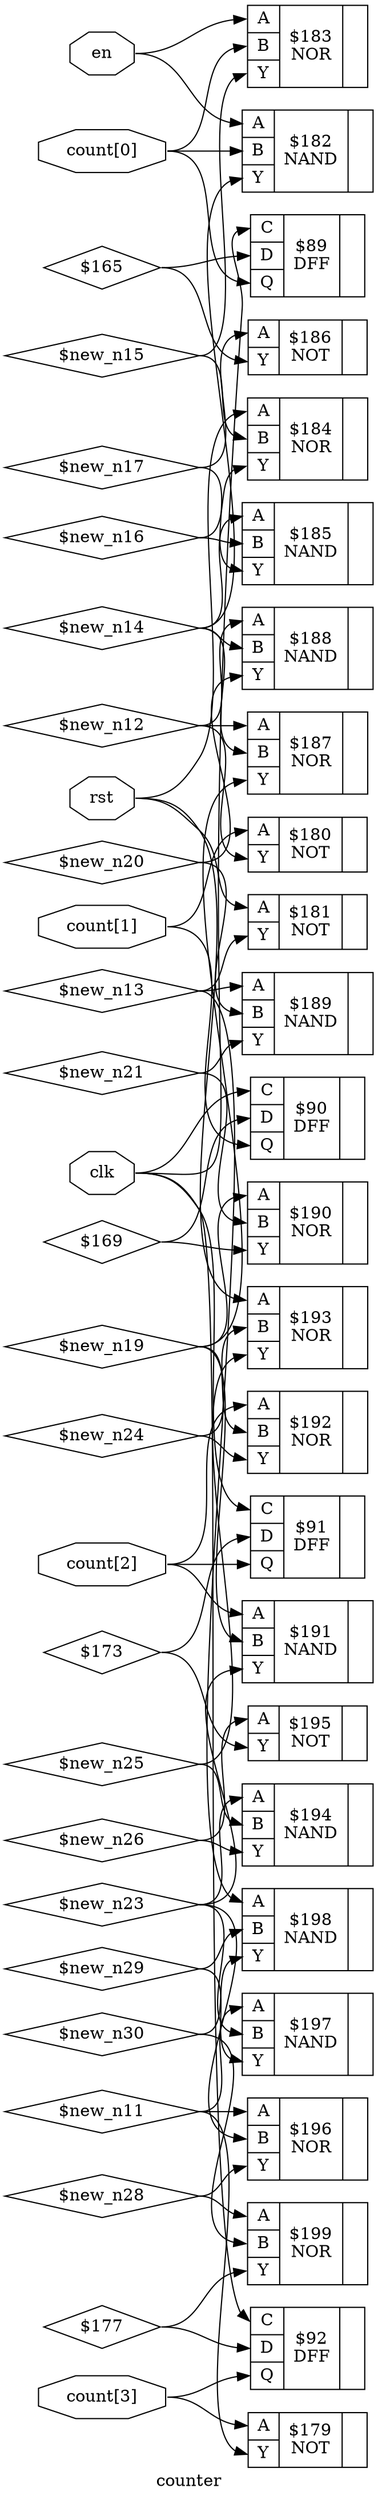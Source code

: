 digraph "counter" {
label="counter";
rankdir="LR";
remincross=true;
n22 [ shape=octagon, label="clk", color="black", fontcolor="black"];
n23 [ shape=octagon, label="count[0]", color="black", fontcolor="black"];
n24 [ shape=octagon, label="count[1]", color="black", fontcolor="black"];
n25 [ shape=octagon, label="count[2]", color="black", fontcolor="black"];
n26 [ shape=octagon, label="count[3]", color="black", fontcolor="black"];
n27 [ shape=octagon, label="en", color="black", fontcolor="black"];
n28 [ shape=octagon, label="rst", color="black", fontcolor="black"];
c31 [ shape=record, label="{{<p29> A|<p30> Y}|$179\nNOT|{}}",  ];
c32 [ shape=record, label="{{<p29> A|<p30> Y}|$180\nNOT|{}}",  ];
c33 [ shape=record, label="{{<p29> A|<p30> Y}|$181\nNOT|{}}",  ];
c35 [ shape=record, label="{{<p29> A|<p34> B|<p30> Y}|$182\nNAND|{}}",  ];
c36 [ shape=record, label="{{<p29> A|<p34> B|<p30> Y}|$183\nNOR|{}}",  ];
c37 [ shape=record, label="{{<p29> A|<p34> B|<p30> Y}|$184\nNOR|{}}",  ];
c38 [ shape=record, label="{{<p29> A|<p34> B|<p30> Y}|$185\nNAND|{}}",  ];
c39 [ shape=record, label="{{<p29> A|<p30> Y}|$186\nNOT|{}}",  ];
c40 [ shape=record, label="{{<p29> A|<p34> B|<p30> Y}|$187\nNOR|{}}",  ];
c41 [ shape=record, label="{{<p29> A|<p34> B|<p30> Y}|$188\nNAND|{}}",  ];
c42 [ shape=record, label="{{<p29> A|<p34> B|<p30> Y}|$189\nNAND|{}}",  ];
c43 [ shape=record, label="{{<p29> A|<p34> B|<p30> Y}|$190\nNOR|{}}",  ];
c44 [ shape=record, label="{{<p29> A|<p34> B|<p30> Y}|$191\nNAND|{}}",  ];
c45 [ shape=record, label="{{<p29> A|<p34> B|<p30> Y}|$192\nNOR|{}}",  ];
c46 [ shape=record, label="{{<p29> A|<p34> B|<p30> Y}|$193\nNOR|{}}",  ];
c47 [ shape=record, label="{{<p29> A|<p34> B|<p30> Y}|$194\nNAND|{}}",  ];
c48 [ shape=record, label="{{<p29> A|<p30> Y}|$195\nNOT|{}}",  ];
c49 [ shape=record, label="{{<p29> A|<p34> B|<p30> Y}|$196\nNOR|{}}",  ];
c50 [ shape=record, label="{{<p29> A|<p34> B|<p30> Y}|$197\nNAND|{}}",  ];
c51 [ shape=record, label="{{<p29> A|<p34> B|<p30> Y}|$198\nNAND|{}}",  ];
c52 [ shape=record, label="{{<p29> A|<p34> B|<p30> Y}|$199\nNOR|{}}",  ];
c56 [ shape=record, label="{{<p53> C|<p54> D|<p55> Q}|$89\nDFF|{}}",  ];
c57 [ shape=record, label="{{<p53> C|<p54> D|<p55> Q}|$90\nDFF|{}}",  ];
c58 [ shape=record, label="{{<p53> C|<p54> D|<p55> Q}|$91\nDFF|{}}",  ];
c59 [ shape=record, label="{{<p53> C|<p54> D|<p55> Q}|$92\nDFF|{}}",  ];
n1 [ shape=diamond, label="$165" ];
n1:e -> c39:p30:w [color="black", fontcolor="black", label=""];
n1:e -> c56:p54:w [color="black", fontcolor="black", label=""];
n10 [ shape=diamond, label="$new_n16" ];
n10:e -> c37:p30:w [color="black", fontcolor="black", label=""];
n10:e -> c38:p34:w [color="black", fontcolor="black", label=""];
n11 [ shape=diamond, label="$new_n17" ];
n11:e -> c38:p30:w [color="black", fontcolor="black", label=""];
n11:e -> c39:p29:w [color="black", fontcolor="black", label=""];
n12 [ shape=diamond, label="$new_n19" ];
n12:e -> c40:p30:w [color="black", fontcolor="black", label=""];
n12:e -> c43:p29:w [color="black", fontcolor="black", label=""];
n12:e -> c44:p34:w [color="black", fontcolor="black", label=""];
n12:e -> c45:p34:w [color="black", fontcolor="black", label=""];
n13 [ shape=diamond, label="$new_n20" ];
n13:e -> c41:p30:w [color="black", fontcolor="black", label=""];
n13:e -> c42:p34:w [color="black", fontcolor="black", label=""];
n14 [ shape=diamond, label="$new_n21" ];
n14:e -> c42:p30:w [color="black", fontcolor="black", label=""];
n14:e -> c43:p34:w [color="black", fontcolor="black", label=""];
n15 [ shape=diamond, label="$new_n23" ];
n15:e -> c44:p30:w [color="black", fontcolor="black", label=""];
n15:e -> c47:p29:w [color="black", fontcolor="black", label=""];
n15:e -> c49:p34:w [color="black", fontcolor="black", label=""];
n15:e -> c50:p34:w [color="black", fontcolor="black", label=""];
n16 [ shape=diamond, label="$new_n24" ];
n16:e -> c45:p30:w [color="black", fontcolor="black", label=""];
n16:e -> c46:p34:w [color="black", fontcolor="black", label=""];
n17 [ shape=diamond, label="$new_n25" ];
n17:e -> c46:p30:w [color="black", fontcolor="black", label=""];
n17:e -> c47:p34:w [color="black", fontcolor="black", label=""];
n18 [ shape=diamond, label="$new_n26" ];
n18:e -> c47:p30:w [color="black", fontcolor="black", label=""];
n18:e -> c48:p29:w [color="black", fontcolor="black", label=""];
n19 [ shape=diamond, label="$new_n28" ];
n19:e -> c49:p30:w [color="black", fontcolor="black", label=""];
n19:e -> c52:p29:w [color="black", fontcolor="black", label=""];
n2 [ shape=diamond, label="$169" ];
n2:e -> c43:p30:w [color="black", fontcolor="black", label=""];
n2:e -> c57:p54:w [color="black", fontcolor="black", label=""];
n20 [ shape=diamond, label="$new_n29" ];
n20:e -> c50:p30:w [color="black", fontcolor="black", label=""];
n20:e -> c51:p34:w [color="black", fontcolor="black", label=""];
n21 [ shape=diamond, label="$new_n30" ];
n21:e -> c51:p30:w [color="black", fontcolor="black", label=""];
n21:e -> c52:p34:w [color="black", fontcolor="black", label=""];
n22:e -> c56:p53:w [color="black", fontcolor="black", label=""];
n22:e -> c57:p53:w [color="black", fontcolor="black", label=""];
n22:e -> c58:p53:w [color="black", fontcolor="black", label=""];
n22:e -> c59:p53:w [color="black", fontcolor="black", label=""];
n23:e -> c35:p34:w [color="black", fontcolor="black", label=""];
n23:e -> c36:p34:w [color="black", fontcolor="black", label=""];
n23:e -> c56:p55:w [color="black", fontcolor="black", label=""];
n24:e -> c32:p29:w [color="black", fontcolor="black", label=""];
n24:e -> c57:p55:w [color="black", fontcolor="black", label=""];
n25:e -> c44:p29:w [color="black", fontcolor="black", label=""];
n25:e -> c45:p29:w [color="black", fontcolor="black", label=""];
n25:e -> c58:p55:w [color="black", fontcolor="black", label=""];
n26:e -> c31:p29:w [color="black", fontcolor="black", label=""];
n26:e -> c59:p55:w [color="black", fontcolor="black", label=""];
n27:e -> c35:p29:w [color="black", fontcolor="black", label=""];
n27:e -> c36:p29:w [color="black", fontcolor="black", label=""];
n28:e -> c33:p29:w [color="black", fontcolor="black", label=""];
n28:e -> c37:p29:w [color="black", fontcolor="black", label=""];
n28:e -> c46:p29:w [color="black", fontcolor="black", label=""];
n3 [ shape=diamond, label="$173" ];
n3:e -> c48:p30:w [color="black", fontcolor="black", label=""];
n3:e -> c58:p54:w [color="black", fontcolor="black", label=""];
n4 [ shape=diamond, label="$177" ];
n4:e -> c52:p30:w [color="black", fontcolor="black", label=""];
n4:e -> c59:p54:w [color="black", fontcolor="black", label=""];
n5 [ shape=diamond, label="$new_n11" ];
n5:e -> c31:p30:w [color="black", fontcolor="black", label=""];
n5:e -> c49:p29:w [color="black", fontcolor="black", label=""];
n5:e -> c50:p29:w [color="black", fontcolor="black", label=""];
n6 [ shape=diamond, label="$new_n12" ];
n6:e -> c32:p30:w [color="black", fontcolor="black", label=""];
n6:e -> c40:p29:w [color="black", fontcolor="black", label=""];
n6:e -> c41:p29:w [color="black", fontcolor="black", label=""];
n7 [ shape=diamond, label="$new_n13" ];
n7:e -> c33:p30:w [color="black", fontcolor="black", label=""];
n7:e -> c42:p29:w [color="black", fontcolor="black", label=""];
n7:e -> c51:p29:w [color="black", fontcolor="black", label=""];
n8 [ shape=diamond, label="$new_n14" ];
n8:e -> c35:p30:w [color="black", fontcolor="black", label=""];
n8:e -> c38:p29:w [color="black", fontcolor="black", label=""];
n8:e -> c40:p34:w [color="black", fontcolor="black", label=""];
n8:e -> c41:p34:w [color="black", fontcolor="black", label=""];
n9 [ shape=diamond, label="$new_n15" ];
n9:e -> c36:p30:w [color="black", fontcolor="black", label=""];
n9:e -> c37:p34:w [color="black", fontcolor="black", label=""];
}
